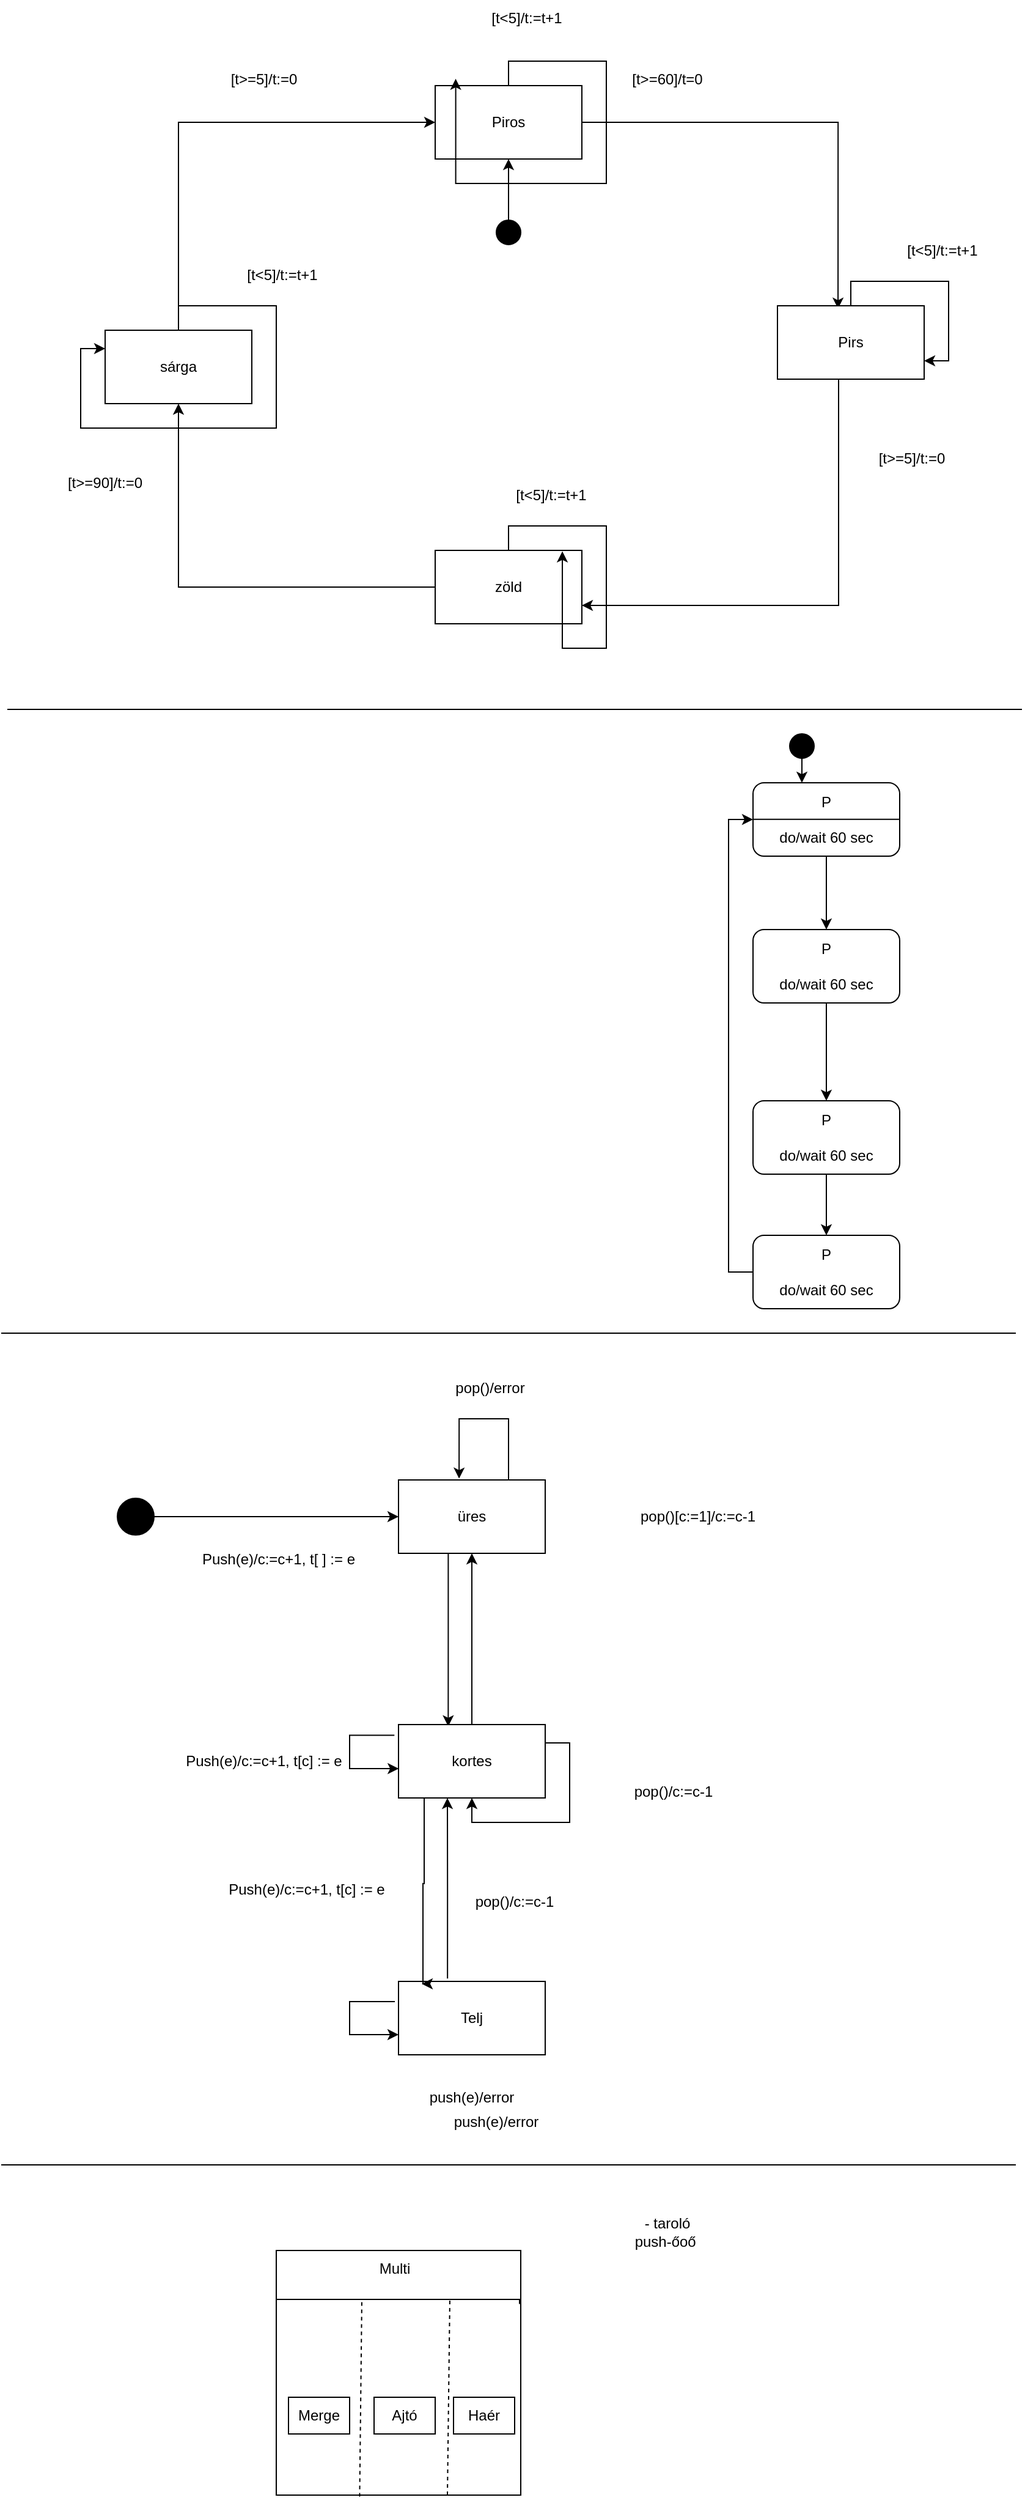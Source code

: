 <mxfile version="24.2.5" type="device">
  <diagram name="Page-1" id="IfAyXwNqWXgGieFKP367">
    <mxGraphModel dx="600" dy="359" grid="1" gridSize="10" guides="1" tooltips="1" connect="1" arrows="1" fold="1" page="1" pageScale="1" pageWidth="850" pageHeight="1100" math="0" shadow="0">
      <root>
        <mxCell id="0" />
        <mxCell id="1" parent="0" />
        <mxCell id="uamE6JCOvqZ4NAVayqy8-8" style="edgeStyle=orthogonalEdgeStyle;rounded=0;orthogonalLoop=1;jettySize=auto;html=1;entryX=0.413;entryY=0.04;entryDx=0;entryDy=0;entryPerimeter=0;" edge="1" parent="1" source="uamE6JCOvqZ4NAVayqy8-1" target="uamE6JCOvqZ4NAVayqy8-4">
          <mxGeometry relative="1" as="geometry">
            <mxPoint x="510" y="130" as="targetPoint" />
          </mxGeometry>
        </mxCell>
        <mxCell id="uamE6JCOvqZ4NAVayqy8-1" value="Piros" style="rounded=0;whiteSpace=wrap;html=1;" vertex="1" parent="1">
          <mxGeometry x="360" y="90" width="120" height="60" as="geometry" />
        </mxCell>
        <mxCell id="uamE6JCOvqZ4NAVayqy8-5" style="edgeStyle=orthogonalEdgeStyle;rounded=0;orthogonalLoop=1;jettySize=auto;html=1;entryX=0;entryY=0.5;entryDx=0;entryDy=0;" edge="1" parent="1" source="uamE6JCOvqZ4NAVayqy8-2" target="uamE6JCOvqZ4NAVayqy8-1">
          <mxGeometry relative="1" as="geometry">
            <Array as="points">
              <mxPoint x="150" y="120" />
            </Array>
          </mxGeometry>
        </mxCell>
        <mxCell id="uamE6JCOvqZ4NAVayqy8-2" value="sárga" style="rounded=0;whiteSpace=wrap;html=1;" vertex="1" parent="1">
          <mxGeometry x="90" y="290" width="120" height="60" as="geometry" />
        </mxCell>
        <mxCell id="uamE6JCOvqZ4NAVayqy8-7" style="edgeStyle=orthogonalEdgeStyle;rounded=0;orthogonalLoop=1;jettySize=auto;html=1;entryX=0.5;entryY=1;entryDx=0;entryDy=0;" edge="1" parent="1" source="uamE6JCOvqZ4NAVayqy8-3" target="uamE6JCOvqZ4NAVayqy8-2">
          <mxGeometry relative="1" as="geometry" />
        </mxCell>
        <mxCell id="uamE6JCOvqZ4NAVayqy8-3" value="zöld" style="rounded=0;whiteSpace=wrap;html=1;" vertex="1" parent="1">
          <mxGeometry x="360" y="470" width="120" height="60" as="geometry" />
        </mxCell>
        <mxCell id="uamE6JCOvqZ4NAVayqy8-9" style="edgeStyle=orthogonalEdgeStyle;rounded=0;orthogonalLoop=1;jettySize=auto;html=1;entryX=1;entryY=0.75;entryDx=0;entryDy=0;" edge="1" parent="1" source="uamE6JCOvqZ4NAVayqy8-4" target="uamE6JCOvqZ4NAVayqy8-3">
          <mxGeometry relative="1" as="geometry">
            <Array as="points">
              <mxPoint x="690" y="515" />
            </Array>
          </mxGeometry>
        </mxCell>
        <mxCell id="uamE6JCOvqZ4NAVayqy8-4" value="Pirs" style="rounded=0;whiteSpace=wrap;html=1;" vertex="1" parent="1">
          <mxGeometry x="640" y="270" width="120" height="60" as="geometry" />
        </mxCell>
        <mxCell id="uamE6JCOvqZ4NAVayqy8-12" style="edgeStyle=orthogonalEdgeStyle;rounded=0;orthogonalLoop=1;jettySize=auto;html=1;entryX=0.5;entryY=1;entryDx=0;entryDy=0;" edge="1" parent="1" source="uamE6JCOvqZ4NAVayqy8-11" target="uamE6JCOvqZ4NAVayqy8-1">
          <mxGeometry relative="1" as="geometry" />
        </mxCell>
        <mxCell id="uamE6JCOvqZ4NAVayqy8-11" value="" style="ellipse;whiteSpace=wrap;html=1;aspect=fixed;fillColor=#000000;" vertex="1" parent="1">
          <mxGeometry x="410" y="200" width="20" height="20" as="geometry" />
        </mxCell>
        <mxCell id="uamE6JCOvqZ4NAVayqy8-13" value="[t&amp;gt;=60]/t=0" style="text;html=1;align=center;verticalAlign=middle;whiteSpace=wrap;rounded=0;" vertex="1" parent="1">
          <mxGeometry x="520" y="70" width="60" height="30" as="geometry" />
        </mxCell>
        <mxCell id="uamE6JCOvqZ4NAVayqy8-14" value="[t&amp;gt;=5]/t:=0" style="text;html=1;align=center;verticalAlign=middle;whiteSpace=wrap;rounded=0;" vertex="1" parent="1">
          <mxGeometry x="190" y="70" width="60" height="30" as="geometry" />
        </mxCell>
        <mxCell id="uamE6JCOvqZ4NAVayqy8-15" value="[t&amp;gt;=90]/t:=0" style="text;html=1;align=center;verticalAlign=middle;whiteSpace=wrap;rounded=0;" vertex="1" parent="1">
          <mxGeometry x="60" y="400" width="60" height="30" as="geometry" />
        </mxCell>
        <mxCell id="uamE6JCOvqZ4NAVayqy8-16" value="[t&amp;gt;=5]/t:=0" style="text;html=1;align=center;verticalAlign=middle;whiteSpace=wrap;rounded=0;" vertex="1" parent="1">
          <mxGeometry x="720" y="380" width="60" height="30" as="geometry" />
        </mxCell>
        <mxCell id="uamE6JCOvqZ4NAVayqy8-18" style="edgeStyle=orthogonalEdgeStyle;rounded=0;orthogonalLoop=1;jettySize=auto;html=1;entryX=0;entryY=0.25;entryDx=0;entryDy=0;" edge="1" parent="1" source="uamE6JCOvqZ4NAVayqy8-2" target="uamE6JCOvqZ4NAVayqy8-2">
          <mxGeometry relative="1" as="geometry" />
        </mxCell>
        <mxCell id="uamE6JCOvqZ4NAVayqy8-19" style="edgeStyle=orthogonalEdgeStyle;rounded=0;orthogonalLoop=1;jettySize=auto;html=1;entryX=0.14;entryY=-0.093;entryDx=0;entryDy=0;entryPerimeter=0;" edge="1" parent="1" source="uamE6JCOvqZ4NAVayqy8-1" target="uamE6JCOvqZ4NAVayqy8-1">
          <mxGeometry relative="1" as="geometry" />
        </mxCell>
        <mxCell id="uamE6JCOvqZ4NAVayqy8-20" style="edgeStyle=orthogonalEdgeStyle;rounded=0;orthogonalLoop=1;jettySize=auto;html=1;entryX=1;entryY=0.75;entryDx=0;entryDy=0;" edge="1" parent="1" source="uamE6JCOvqZ4NAVayqy8-4" target="uamE6JCOvqZ4NAVayqy8-4">
          <mxGeometry relative="1" as="geometry" />
        </mxCell>
        <mxCell id="uamE6JCOvqZ4NAVayqy8-21" style="edgeStyle=orthogonalEdgeStyle;rounded=0;orthogonalLoop=1;jettySize=auto;html=1;entryX=0.867;entryY=0.013;entryDx=0;entryDy=0;entryPerimeter=0;" edge="1" parent="1" source="uamE6JCOvqZ4NAVayqy8-3" target="uamE6JCOvqZ4NAVayqy8-3">
          <mxGeometry relative="1" as="geometry" />
        </mxCell>
        <mxCell id="uamE6JCOvqZ4NAVayqy8-22" value="[t&amp;lt;5]/t:=t+1" style="text;html=1;align=center;verticalAlign=middle;whiteSpace=wrap;rounded=0;" vertex="1" parent="1">
          <mxGeometry x="190" y="230" width="90" height="30" as="geometry" />
        </mxCell>
        <mxCell id="uamE6JCOvqZ4NAVayqy8-23" value="[t&amp;lt;5]/t:=t+1" style="text;html=1;align=center;verticalAlign=middle;whiteSpace=wrap;rounded=0;" vertex="1" parent="1">
          <mxGeometry x="730" y="210" width="90" height="30" as="geometry" />
        </mxCell>
        <mxCell id="uamE6JCOvqZ4NAVayqy8-24" value="[t&amp;lt;5]/t:=t+1" style="text;html=1;align=center;verticalAlign=middle;whiteSpace=wrap;rounded=0;" vertex="1" parent="1">
          <mxGeometry x="410" y="410" width="90" height="30" as="geometry" />
        </mxCell>
        <mxCell id="uamE6JCOvqZ4NAVayqy8-26" value="[t&amp;lt;5]/t:=t+1" style="text;html=1;align=center;verticalAlign=middle;whiteSpace=wrap;rounded=0;" vertex="1" parent="1">
          <mxGeometry x="390" y="20" width="90" height="30" as="geometry" />
        </mxCell>
        <mxCell id="uamE6JCOvqZ4NAVayqy8-27" value="" style="endArrow=none;html=1;rounded=0;" edge="1" parent="1">
          <mxGeometry width="50" height="50" relative="1" as="geometry">
            <mxPoint x="10" y="600" as="sourcePoint" />
            <mxPoint x="840" y="600" as="targetPoint" />
          </mxGeometry>
        </mxCell>
        <mxCell id="uamE6JCOvqZ4NAVayqy8-34" style="edgeStyle=orthogonalEdgeStyle;rounded=0;orthogonalLoop=1;jettySize=auto;html=1;entryX=0.5;entryY=0;entryDx=0;entryDy=0;" edge="1" parent="1" source="uamE6JCOvqZ4NAVayqy8-29" target="uamE6JCOvqZ4NAVayqy8-31">
          <mxGeometry relative="1" as="geometry" />
        </mxCell>
        <mxCell id="uamE6JCOvqZ4NAVayqy8-29" value="P&lt;div&gt;&lt;br&gt;&lt;/div&gt;&lt;div&gt;do/wait 60 sec&lt;/div&gt;" style="rounded=1;whiteSpace=wrap;html=1;" vertex="1" parent="1">
          <mxGeometry x="620" y="660" width="120" height="60" as="geometry" />
        </mxCell>
        <mxCell id="uamE6JCOvqZ4NAVayqy8-30" style="edgeStyle=orthogonalEdgeStyle;rounded=0;orthogonalLoop=1;jettySize=auto;html=1;entryX=0;entryY=0.5;entryDx=0;entryDy=0;exitX=1;exitY=0.5;exitDx=0;exitDy=0;endArrow=none;endFill=0;" edge="1" parent="1">
          <mxGeometry relative="1" as="geometry">
            <mxPoint x="740" y="689.87" as="sourcePoint" />
            <mxPoint x="620" y="689.87" as="targetPoint" />
            <Array as="points" />
          </mxGeometry>
        </mxCell>
        <mxCell id="uamE6JCOvqZ4NAVayqy8-35" style="edgeStyle=orthogonalEdgeStyle;rounded=0;orthogonalLoop=1;jettySize=auto;html=1;entryX=0.5;entryY=0;entryDx=0;entryDy=0;" edge="1" parent="1" source="uamE6JCOvqZ4NAVayqy8-31" target="uamE6JCOvqZ4NAVayqy8-32">
          <mxGeometry relative="1" as="geometry" />
        </mxCell>
        <mxCell id="uamE6JCOvqZ4NAVayqy8-31" value="P&lt;div&gt;&lt;br&gt;&lt;/div&gt;&lt;div&gt;do/wait 60 sec&lt;/div&gt;" style="rounded=1;whiteSpace=wrap;html=1;" vertex="1" parent="1">
          <mxGeometry x="620" y="780" width="120" height="60" as="geometry" />
        </mxCell>
        <mxCell id="uamE6JCOvqZ4NAVayqy8-36" style="edgeStyle=orthogonalEdgeStyle;rounded=0;orthogonalLoop=1;jettySize=auto;html=1;entryX=0.5;entryY=0;entryDx=0;entryDy=0;" edge="1" parent="1" source="uamE6JCOvqZ4NAVayqy8-32" target="uamE6JCOvqZ4NAVayqy8-33">
          <mxGeometry relative="1" as="geometry" />
        </mxCell>
        <mxCell id="uamE6JCOvqZ4NAVayqy8-32" value="P&lt;div&gt;&lt;br&gt;&lt;/div&gt;&lt;div&gt;do/wait 60 sec&lt;/div&gt;" style="rounded=1;whiteSpace=wrap;html=1;" vertex="1" parent="1">
          <mxGeometry x="620" y="920" width="120" height="60" as="geometry" />
        </mxCell>
        <mxCell id="uamE6JCOvqZ4NAVayqy8-37" style="edgeStyle=orthogonalEdgeStyle;rounded=0;orthogonalLoop=1;jettySize=auto;html=1;entryX=0;entryY=0.5;entryDx=0;entryDy=0;" edge="1" parent="1" source="uamE6JCOvqZ4NAVayqy8-33" target="uamE6JCOvqZ4NAVayqy8-29">
          <mxGeometry relative="1" as="geometry">
            <Array as="points">
              <mxPoint x="600" y="1060" />
              <mxPoint x="600" y="690" />
            </Array>
          </mxGeometry>
        </mxCell>
        <mxCell id="uamE6JCOvqZ4NAVayqy8-33" value="P&lt;div&gt;&lt;br&gt;&lt;/div&gt;&lt;div&gt;do/wait 60 sec&lt;/div&gt;" style="rounded=1;whiteSpace=wrap;html=1;" vertex="1" parent="1">
          <mxGeometry x="620" y="1030" width="120" height="60" as="geometry" />
        </mxCell>
        <mxCell id="uamE6JCOvqZ4NAVayqy8-38" style="edgeStyle=orthogonalEdgeStyle;rounded=0;orthogonalLoop=1;jettySize=auto;html=1;" edge="1" parent="1" source="uamE6JCOvqZ4NAVayqy8-39">
          <mxGeometry relative="1" as="geometry">
            <mxPoint x="660" y="660" as="targetPoint" />
          </mxGeometry>
        </mxCell>
        <mxCell id="uamE6JCOvqZ4NAVayqy8-39" value="" style="ellipse;whiteSpace=wrap;html=1;aspect=fixed;fillColor=#000000;" vertex="1" parent="1">
          <mxGeometry x="650" y="620" width="20" height="20" as="geometry" />
        </mxCell>
        <mxCell id="uamE6JCOvqZ4NAVayqy8-40" value="" style="endArrow=none;html=1;rounded=0;" edge="1" parent="1">
          <mxGeometry width="50" height="50" relative="1" as="geometry">
            <mxPoint x="5" y="1110" as="sourcePoint" />
            <mxPoint x="835" y="1110" as="targetPoint" />
          </mxGeometry>
        </mxCell>
        <mxCell id="uamE6JCOvqZ4NAVayqy8-48" style="edgeStyle=orthogonalEdgeStyle;rounded=0;orthogonalLoop=1;jettySize=auto;html=1;entryX=0.339;entryY=0.025;entryDx=0;entryDy=0;entryPerimeter=0;" edge="1" parent="1" source="uamE6JCOvqZ4NAVayqy8-41" target="uamE6JCOvqZ4NAVayqy8-42">
          <mxGeometry relative="1" as="geometry">
            <Array as="points">
              <mxPoint x="370" y="1360" />
            </Array>
          </mxGeometry>
        </mxCell>
        <mxCell id="uamE6JCOvqZ4NAVayqy8-41" value="&lt;div style=&quot;&quot;&gt;üres&lt;/div&gt;" style="rounded=0;whiteSpace=wrap;html=1;align=center;" vertex="1" parent="1">
          <mxGeometry x="330" y="1230" width="120" height="60" as="geometry" />
        </mxCell>
        <mxCell id="uamE6JCOvqZ4NAVayqy8-49" style="edgeStyle=orthogonalEdgeStyle;rounded=0;orthogonalLoop=1;jettySize=auto;html=1;entryX=0.5;entryY=1;entryDx=0;entryDy=0;" edge="1" parent="1" source="uamE6JCOvqZ4NAVayqy8-42" target="uamE6JCOvqZ4NAVayqy8-41">
          <mxGeometry relative="1" as="geometry" />
        </mxCell>
        <mxCell id="uamE6JCOvqZ4NAVayqy8-42" value="kortes" style="rounded=0;whiteSpace=wrap;html=1;" vertex="1" parent="1">
          <mxGeometry x="330" y="1430" width="120" height="60" as="geometry" />
        </mxCell>
        <mxCell id="uamE6JCOvqZ4NAVayqy8-43" value="Telj" style="rounded=0;whiteSpace=wrap;html=1;" vertex="1" parent="1">
          <mxGeometry x="330" y="1640" width="120" height="60" as="geometry" />
        </mxCell>
        <mxCell id="uamE6JCOvqZ4NAVayqy8-45" style="edgeStyle=orthogonalEdgeStyle;rounded=0;orthogonalLoop=1;jettySize=auto;html=1;entryX=0;entryY=0.5;entryDx=0;entryDy=0;strokeColor=default;" edge="1" parent="1" source="uamE6JCOvqZ4NAVayqy8-44" target="uamE6JCOvqZ4NAVayqy8-41">
          <mxGeometry relative="1" as="geometry" />
        </mxCell>
        <mxCell id="uamE6JCOvqZ4NAVayqy8-44" value="" style="ellipse;whiteSpace=wrap;html=1;aspect=fixed;fillColor=#000000;" vertex="1" parent="1">
          <mxGeometry x="100" y="1245" width="30" height="30" as="geometry" />
        </mxCell>
        <mxCell id="uamE6JCOvqZ4NAVayqy8-46" value="Push(e)/c:=c+1, t[ ] := e" style="text;html=1;align=center;verticalAlign=middle;whiteSpace=wrap;rounded=0;" vertex="1" parent="1">
          <mxGeometry x="167" y="1280" width="130" height="30" as="geometry" />
        </mxCell>
        <mxCell id="uamE6JCOvqZ4NAVayqy8-47" value="pop()[c:=1]/c:=c-1" style="text;html=1;align=center;verticalAlign=middle;whiteSpace=wrap;rounded=0;" vertex="1" parent="1">
          <mxGeometry x="510" y="1245" width="130" height="30" as="geometry" />
        </mxCell>
        <mxCell id="uamE6JCOvqZ4NAVayqy8-50" style="edgeStyle=orthogonalEdgeStyle;rounded=0;orthogonalLoop=1;jettySize=auto;html=1;exitX=1;exitY=0.25;exitDx=0;exitDy=0;" edge="1" parent="1" source="uamE6JCOvqZ4NAVayqy8-42" target="uamE6JCOvqZ4NAVayqy8-42">
          <mxGeometry relative="1" as="geometry" />
        </mxCell>
        <mxCell id="uamE6JCOvqZ4NAVayqy8-51" style="edgeStyle=orthogonalEdgeStyle;rounded=0;orthogonalLoop=1;jettySize=auto;html=1;entryX=0.001;entryY=0.6;entryDx=0;entryDy=0;entryPerimeter=0;exitX=-0.028;exitY=0.146;exitDx=0;exitDy=0;exitPerimeter=0;" edge="1" parent="1" source="uamE6JCOvqZ4NAVayqy8-42" target="uamE6JCOvqZ4NAVayqy8-42">
          <mxGeometry relative="1" as="geometry">
            <Array as="points">
              <mxPoint x="290" y="1439" />
              <mxPoint x="290" y="1466" />
            </Array>
          </mxGeometry>
        </mxCell>
        <mxCell id="uamE6JCOvqZ4NAVayqy8-52" value="Push(e)/c:=c+1, t[c] := e" style="text;html=1;align=center;verticalAlign=middle;whiteSpace=wrap;rounded=0;" vertex="1" parent="1">
          <mxGeometry x="155" y="1445" width="130" height="30" as="geometry" />
        </mxCell>
        <mxCell id="uamE6JCOvqZ4NAVayqy8-53" value="pop()/c:=c-1" style="text;html=1;align=center;verticalAlign=middle;whiteSpace=wrap;rounded=0;" vertex="1" parent="1">
          <mxGeometry x="490" y="1470" width="130" height="30" as="geometry" />
        </mxCell>
        <mxCell id="uamE6JCOvqZ4NAVayqy8-54" style="edgeStyle=orthogonalEdgeStyle;rounded=0;orthogonalLoop=1;jettySize=auto;html=1;" edge="1" parent="1">
          <mxGeometry relative="1" as="geometry">
            <mxPoint x="351" y="1490" as="sourcePoint" />
            <mxPoint x="349" y="1642" as="targetPoint" />
            <Array as="points">
              <mxPoint x="351" y="1560" />
              <mxPoint x="350" y="1560" />
              <mxPoint x="350" y="1642" />
            </Array>
          </mxGeometry>
        </mxCell>
        <mxCell id="uamE6JCOvqZ4NAVayqy8-55" style="edgeStyle=orthogonalEdgeStyle;rounded=0;orthogonalLoop=1;jettySize=auto;html=1;entryX=0.5;entryY=1;entryDx=0;entryDy=0;exitX=0.334;exitY=-0.039;exitDx=0;exitDy=0;exitPerimeter=0;" edge="1" parent="1" source="uamE6JCOvqZ4NAVayqy8-43">
          <mxGeometry relative="1" as="geometry">
            <mxPoint x="370" y="1630" as="sourcePoint" />
            <mxPoint x="370" y="1490" as="targetPoint" />
          </mxGeometry>
        </mxCell>
        <mxCell id="uamE6JCOvqZ4NAVayqy8-56" value="Push(e)/c:=c+1, t[c] := e" style="text;html=1;align=center;verticalAlign=middle;whiteSpace=wrap;rounded=0;" vertex="1" parent="1">
          <mxGeometry x="190" y="1550" width="130" height="30" as="geometry" />
        </mxCell>
        <mxCell id="uamE6JCOvqZ4NAVayqy8-57" value="pop()/c:=c-1" style="text;html=1;align=center;verticalAlign=middle;whiteSpace=wrap;rounded=0;" vertex="1" parent="1">
          <mxGeometry x="360" y="1560" width="130" height="30" as="geometry" />
        </mxCell>
        <mxCell id="uamE6JCOvqZ4NAVayqy8-59" style="edgeStyle=orthogonalEdgeStyle;rounded=0;orthogonalLoop=1;jettySize=auto;html=1;entryX=0.001;entryY=0.6;entryDx=0;entryDy=0;entryPerimeter=0;exitX=-0.028;exitY=0.146;exitDx=0;exitDy=0;exitPerimeter=0;" edge="1" parent="1">
          <mxGeometry relative="1" as="geometry">
            <mxPoint x="327" y="1656.5" as="sourcePoint" />
            <mxPoint x="330" y="1683.5" as="targetPoint" />
            <Array as="points">
              <mxPoint x="290" y="1656.5" />
              <mxPoint x="290" y="1683.5" />
            </Array>
          </mxGeometry>
        </mxCell>
        <mxCell id="uamE6JCOvqZ4NAVayqy8-60" style="edgeStyle=orthogonalEdgeStyle;rounded=0;orthogonalLoop=1;jettySize=auto;html=1;entryX=0.413;entryY=-0.018;entryDx=0;entryDy=0;entryPerimeter=0;exitX=0.75;exitY=0;exitDx=0;exitDy=0;" edge="1" parent="1" source="uamE6JCOvqZ4NAVayqy8-41" target="uamE6JCOvqZ4NAVayqy8-41">
          <mxGeometry relative="1" as="geometry">
            <mxPoint x="367" y="1180" as="sourcePoint" />
            <mxPoint x="370" y="1207" as="targetPoint" />
            <Array as="points">
              <mxPoint x="420" y="1180" />
              <mxPoint x="380" y="1180" />
            </Array>
          </mxGeometry>
        </mxCell>
        <mxCell id="uamE6JCOvqZ4NAVayqy8-61" value="push(e)/error" style="text;html=1;align=center;verticalAlign=middle;whiteSpace=wrap;rounded=0;" vertex="1" parent="1">
          <mxGeometry x="325" y="1720" width="130" height="30" as="geometry" />
        </mxCell>
        <mxCell id="uamE6JCOvqZ4NAVayqy8-62" value="pop()/error" style="text;html=1;align=center;verticalAlign=middle;whiteSpace=wrap;rounded=0;" vertex="1" parent="1">
          <mxGeometry x="340" y="1140" width="130" height="30" as="geometry" />
        </mxCell>
        <mxCell id="uamE6JCOvqZ4NAVayqy8-63" value="push(e)/error" style="text;html=1;align=center;verticalAlign=middle;whiteSpace=wrap;rounded=0;" vertex="1" parent="1">
          <mxGeometry x="345" y="1740" width="130" height="30" as="geometry" />
        </mxCell>
        <mxCell id="uamE6JCOvqZ4NAVayqy8-64" value="" style="endArrow=none;html=1;rounded=0;" edge="1" parent="1">
          <mxGeometry width="50" height="50" relative="1" as="geometry">
            <mxPoint x="5" y="1790" as="sourcePoint" />
            <mxPoint x="835" y="1790" as="targetPoint" />
          </mxGeometry>
        </mxCell>
        <mxCell id="uamE6JCOvqZ4NAVayqy8-67" value="" style="rounded=0;whiteSpace=wrap;html=1;" vertex="1" parent="1">
          <mxGeometry x="230" y="1860" width="200" height="200" as="geometry" />
        </mxCell>
        <mxCell id="uamE6JCOvqZ4NAVayqy8-68" style="edgeStyle=orthogonalEdgeStyle;rounded=0;orthogonalLoop=1;jettySize=auto;html=1;entryX=0.997;entryY=0.519;entryDx=0;entryDy=0;entryPerimeter=0;exitX=0;exitY=0.5;exitDx=0;exitDy=0;endArrow=none;endFill=0;" edge="1" parent="1">
          <mxGeometry relative="1" as="geometry">
            <mxPoint x="230" y="1900" as="sourcePoint" />
            <mxPoint x="429.4" y="1903.8" as="targetPoint" />
            <Array as="points">
              <mxPoint x="429" y="1900" />
              <mxPoint x="429" y="1904" />
            </Array>
          </mxGeometry>
        </mxCell>
        <mxCell id="uamE6JCOvqZ4NAVayqy8-69" value="Merge" style="rounded=0;whiteSpace=wrap;html=1;" vertex="1" parent="1">
          <mxGeometry x="240" y="1980" width="50" height="30" as="geometry" />
        </mxCell>
        <mxCell id="uamE6JCOvqZ4NAVayqy8-70" value="Ajtó" style="rounded=0;whiteSpace=wrap;html=1;" vertex="1" parent="1">
          <mxGeometry x="310" y="1980" width="50" height="30" as="geometry" />
        </mxCell>
        <mxCell id="uamE6JCOvqZ4NAVayqy8-71" value="Haér" style="rounded=0;whiteSpace=wrap;html=1;" vertex="1" parent="1">
          <mxGeometry x="375" y="1980" width="50" height="30" as="geometry" />
        </mxCell>
        <mxCell id="uamE6JCOvqZ4NAVayqy8-72" value="Multi" style="text;html=1;align=center;verticalAlign=middle;whiteSpace=wrap;rounded=0;" vertex="1" parent="1">
          <mxGeometry x="297" y="1860" width="60" height="30" as="geometry" />
        </mxCell>
        <mxCell id="uamE6JCOvqZ4NAVayqy8-73" value="" style="endArrow=none;dashed=1;html=1;rounded=0;exitX=0.341;exitY=1.006;exitDx=0;exitDy=0;exitPerimeter=0;" edge="1" parent="1" source="uamE6JCOvqZ4NAVayqy8-67">
          <mxGeometry width="50" height="50" relative="1" as="geometry">
            <mxPoint x="240" y="1950" as="sourcePoint" />
            <mxPoint x="300" y="1900" as="targetPoint" />
          </mxGeometry>
        </mxCell>
        <mxCell id="uamE6JCOvqZ4NAVayqy8-74" value="" style="endArrow=none;dashed=1;html=1;rounded=0;exitX=0.341;exitY=1.006;exitDx=0;exitDy=0;exitPerimeter=0;" edge="1" parent="1">
          <mxGeometry width="50" height="50" relative="1" as="geometry">
            <mxPoint x="370" y="2060" as="sourcePoint" />
            <mxPoint x="372" y="1899" as="targetPoint" />
          </mxGeometry>
        </mxCell>
        <mxCell id="uamE6JCOvqZ4NAVayqy8-75" value="- taroló&lt;div&gt;push-őoő&amp;nbsp;&lt;/div&gt;" style="text;html=1;align=center;verticalAlign=middle;whiteSpace=wrap;rounded=0;" vertex="1" parent="1">
          <mxGeometry x="520" y="1830" width="60" height="30" as="geometry" />
        </mxCell>
      </root>
    </mxGraphModel>
  </diagram>
</mxfile>
